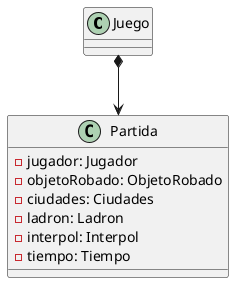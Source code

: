 @startuml

class Juego{}

class Partida {
    -jugador: Jugador
    -objetoRobado: ObjetoRobado
    -ciudades: Ciudades
    -ladron: Ladron
    -interpol: Interpol
    -tiempo: Tiempo
}

Juego *--> Partida

@enduml